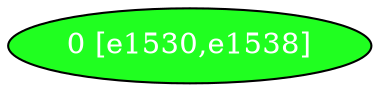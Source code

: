 diGraph libnss3{
	libnss3_0  [style=filled fillcolor="#20FF20" fontcolor="#ffffff" shape=oval label="0 [e1530,e1538]"]


}